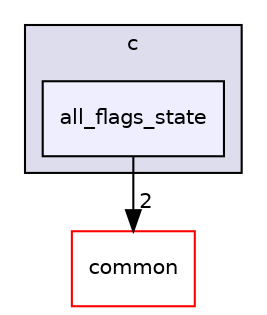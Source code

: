 digraph "include/launchdarkly/server_side/bindings/c/all_flags_state" {
  compound=true
  node [ fontsize="10", fontname="Helvetica"];
  edge [ labelfontsize="10", labelfontname="Helvetica"];
  subgraph clusterdir_13b523482d186c9527fb1838247a5093 {
    graph [ bgcolor="#ddddee", pencolor="black", label="c" fontname="Helvetica", fontsize="10", URL="dir_13b523482d186c9527fb1838247a5093.html"]
  dir_d1f5198fbe556edf872e4ea3efa84eb9 [shape=box, label="all_flags_state", style="filled", fillcolor="#eeeeff", pencolor="black", URL="dir_d1f5198fbe556edf872e4ea3efa84eb9.html"];
  }
  dir_bdd9a5d540de89e9fe90efdfc6973a4f [shape=box label="common" fillcolor="white" style="filled" color="red" URL="dir_bdd9a5d540de89e9fe90efdfc6973a4f.html"];
  dir_d1f5198fbe556edf872e4ea3efa84eb9->dir_bdd9a5d540de89e9fe90efdfc6973a4f [headlabel="2", labeldistance=1.5 headhref="dir_000032_000000.html"];
}
